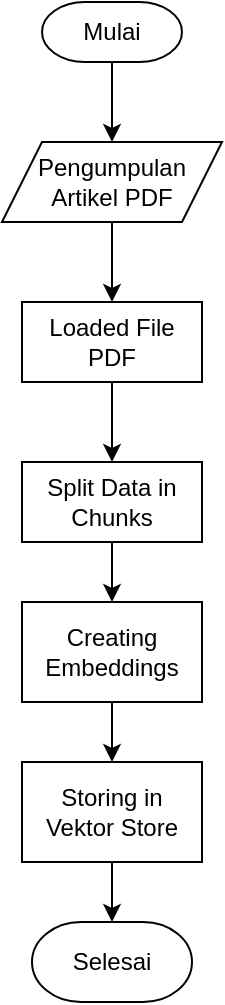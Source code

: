 <mxfile version="24.7.6" pages="3">
  <diagram name="Page-1" id="Ul3_fINKxTT0tSCHsO0y">
    <mxGraphModel dx="880" dy="434" grid="1" gridSize="10" guides="1" tooltips="1" connect="1" arrows="1" fold="1" page="1" pageScale="1" pageWidth="850" pageHeight="1100" math="0" shadow="0">
      <root>
        <mxCell id="0" />
        <mxCell id="1" parent="0" />
        <mxCell id="txFH7ymlwQBlnBfHZWES-2" value="Pengumpulan Artikel PDF" style="shape=parallelogram;perimeter=parallelogramPerimeter;whiteSpace=wrap;html=1;fixedSize=1;" vertex="1" parent="1">
          <mxGeometry x="250" y="150" width="110" height="40" as="geometry" />
        </mxCell>
        <mxCell id="txFH7ymlwQBlnBfHZWES-3" value="Loaded File PDF" style="rounded=0;whiteSpace=wrap;html=1;" vertex="1" parent="1">
          <mxGeometry x="260" y="230" width="90" height="40" as="geometry" />
        </mxCell>
        <mxCell id="txFH7ymlwQBlnBfHZWES-4" value="Split Data in Chunks" style="rounded=0;whiteSpace=wrap;html=1;" vertex="1" parent="1">
          <mxGeometry x="260" y="310" width="90" height="40" as="geometry" />
        </mxCell>
        <mxCell id="txFH7ymlwQBlnBfHZWES-5" value="Creating Embeddings" style="rounded=0;whiteSpace=wrap;html=1;" vertex="1" parent="1">
          <mxGeometry x="260" y="380" width="90" height="50" as="geometry" />
        </mxCell>
        <mxCell id="txFH7ymlwQBlnBfHZWES-6" value="Storing in Vektor Store" style="rounded=0;whiteSpace=wrap;html=1;" vertex="1" parent="1">
          <mxGeometry x="260" y="460" width="90" height="50" as="geometry" />
        </mxCell>
        <mxCell id="txFH7ymlwQBlnBfHZWES-8" value="Mulai" style="strokeWidth=1;html=1;shape=mxgraph.flowchart.terminator;whiteSpace=wrap;" vertex="1" parent="1">
          <mxGeometry x="270" y="80" width="70" height="30" as="geometry" />
        </mxCell>
        <mxCell id="txFH7ymlwQBlnBfHZWES-9" value="Selesai" style="strokeWidth=1;html=1;shape=mxgraph.flowchart.terminator;whiteSpace=wrap;" vertex="1" parent="1">
          <mxGeometry x="265" y="540" width="80" height="40" as="geometry" />
        </mxCell>
        <mxCell id="WtCDkRIPCKHpgmpOEXzo-1" value="" style="endArrow=classic;html=1;rounded=0;exitX=0.5;exitY=1;exitDx=0;exitDy=0;exitPerimeter=0;entryX=0.5;entryY=0;entryDx=0;entryDy=0;" edge="1" parent="1" source="txFH7ymlwQBlnBfHZWES-8" target="txFH7ymlwQBlnBfHZWES-2">
          <mxGeometry width="50" height="50" relative="1" as="geometry">
            <mxPoint x="400" y="310" as="sourcePoint" />
            <mxPoint x="450" y="260" as="targetPoint" />
          </mxGeometry>
        </mxCell>
        <mxCell id="WtCDkRIPCKHpgmpOEXzo-2" value="" style="endArrow=classic;html=1;rounded=0;exitX=0.5;exitY=1;exitDx=0;exitDy=0;entryX=0.5;entryY=0;entryDx=0;entryDy=0;" edge="1" parent="1" source="txFH7ymlwQBlnBfHZWES-2" target="txFH7ymlwQBlnBfHZWES-3">
          <mxGeometry width="50" height="50" relative="1" as="geometry">
            <mxPoint x="400" y="310" as="sourcePoint" />
            <mxPoint x="450" y="260" as="targetPoint" />
          </mxGeometry>
        </mxCell>
        <mxCell id="WtCDkRIPCKHpgmpOEXzo-3" value="" style="endArrow=classic;html=1;rounded=0;exitX=0.5;exitY=1;exitDx=0;exitDy=0;entryX=0.5;entryY=0;entryDx=0;entryDy=0;" edge="1" parent="1" source="txFH7ymlwQBlnBfHZWES-3" target="txFH7ymlwQBlnBfHZWES-4">
          <mxGeometry width="50" height="50" relative="1" as="geometry">
            <mxPoint x="400" y="500" as="sourcePoint" />
            <mxPoint x="450" y="450" as="targetPoint" />
          </mxGeometry>
        </mxCell>
        <mxCell id="WtCDkRIPCKHpgmpOEXzo-4" value="" style="endArrow=classic;html=1;rounded=0;exitX=0.5;exitY=1;exitDx=0;exitDy=0;entryX=0.5;entryY=0;entryDx=0;entryDy=0;" edge="1" parent="1" source="txFH7ymlwQBlnBfHZWES-4" target="txFH7ymlwQBlnBfHZWES-5">
          <mxGeometry width="50" height="50" relative="1" as="geometry">
            <mxPoint x="400" y="500" as="sourcePoint" />
            <mxPoint x="450" y="450" as="targetPoint" />
          </mxGeometry>
        </mxCell>
        <mxCell id="WtCDkRIPCKHpgmpOEXzo-5" value="" style="endArrow=classic;html=1;rounded=0;exitX=0.5;exitY=1;exitDx=0;exitDy=0;entryX=0.5;entryY=0;entryDx=0;entryDy=0;" edge="1" parent="1" source="txFH7ymlwQBlnBfHZWES-5" target="txFH7ymlwQBlnBfHZWES-6">
          <mxGeometry width="50" height="50" relative="1" as="geometry">
            <mxPoint x="400" y="500" as="sourcePoint" />
            <mxPoint x="450" y="450" as="targetPoint" />
          </mxGeometry>
        </mxCell>
        <mxCell id="WtCDkRIPCKHpgmpOEXzo-6" value="" style="endArrow=classic;html=1;rounded=0;exitX=0.5;exitY=1;exitDx=0;exitDy=0;entryX=0.5;entryY=0;entryDx=0;entryDy=0;entryPerimeter=0;" edge="1" parent="1" source="txFH7ymlwQBlnBfHZWES-6" target="txFH7ymlwQBlnBfHZWES-9">
          <mxGeometry width="50" height="50" relative="1" as="geometry">
            <mxPoint x="400" y="500" as="sourcePoint" />
            <mxPoint x="450" y="450" as="targetPoint" />
          </mxGeometry>
        </mxCell>
      </root>
    </mxGraphModel>
  </diagram>
  <diagram id="EYy8K0U2KdcDFt_vhnHx" name="Page-2">
    <mxGraphModel dx="880" dy="434" grid="1" gridSize="10" guides="1" tooltips="1" connect="1" arrows="1" fold="1" page="1" pageScale="1" pageWidth="850" pageHeight="1100" math="0" shadow="0">
      <root>
        <mxCell id="0" />
        <mxCell id="1" parent="0" />
        <mxCell id="8f1gHLm5ahMWq_KJoHQi-1" value="Mulai" style="strokeWidth=1;html=1;shape=mxgraph.flowchart.terminator;whiteSpace=wrap;" vertex="1" parent="1">
          <mxGeometry x="280" y="40" width="80" height="40" as="geometry" />
        </mxCell>
        <mxCell id="8f1gHLm5ahMWq_KJoHQi-2" value="Pertanyaan Users" style="shape=parallelogram;perimeter=parallelogramPerimeter;whiteSpace=wrap;html=1;fixedSize=1;" vertex="1" parent="1">
          <mxGeometry x="252.5" y="110" width="135" height="30" as="geometry" />
        </mxCell>
        <mxCell id="8f1gHLm5ahMWq_KJoHQi-3" value="Embeddings Query" style="rounded=0;whiteSpace=wrap;html=1;" vertex="1" parent="1">
          <mxGeometry x="260" y="180" width="120" height="30" as="geometry" />
        </mxCell>
        <mxCell id="8f1gHLm5ahMWq_KJoHQi-4" value="Similarity Search dalam Chromadb" style="rounded=0;whiteSpace=wrap;html=1;" vertex="1" parent="1">
          <mxGeometry x="260" y="240" width="120" height="40" as="geometry" />
        </mxCell>
        <mxCell id="8f1gHLm5ahMWq_KJoHQi-5" value="Rank Result" style="rounded=0;whiteSpace=wrap;html=1;" vertex="1" parent="1">
          <mxGeometry x="275" y="310" width="90" height="30" as="geometry" />
        </mxCell>
        <mxCell id="8f1gHLm5ahMWq_KJoHQi-6" value="LLM Generate" style="rounded=0;whiteSpace=wrap;html=1;" vertex="1" parent="1">
          <mxGeometry x="273.75" y="370" width="92.5" height="30" as="geometry" />
        </mxCell>
        <mxCell id="8f1gHLm5ahMWq_KJoHQi-7" value="Jawaban" style="shape=parallelogram;perimeter=parallelogramPerimeter;whiteSpace=wrap;html=1;fixedSize=1;" vertex="1" parent="1">
          <mxGeometry x="270" y="430" width="100" height="30" as="geometry" />
        </mxCell>
        <mxCell id="8f1gHLm5ahMWq_KJoHQi-8" value="Selesai" style="strokeWidth=1;html=1;shape=mxgraph.flowchart.terminator;whiteSpace=wrap;" vertex="1" parent="1">
          <mxGeometry x="280" y="490" width="80" height="40" as="geometry" />
        </mxCell>
        <mxCell id="X3_yEc7OBmHjchs0k9l7-1" value="" style="endArrow=classic;html=1;rounded=0;exitX=0.5;exitY=1;exitDx=0;exitDy=0;exitPerimeter=0;entryX=0.5;entryY=0;entryDx=0;entryDy=0;" edge="1" parent="1" source="8f1gHLm5ahMWq_KJoHQi-1" target="8f1gHLm5ahMWq_KJoHQi-2">
          <mxGeometry width="50" height="50" relative="1" as="geometry">
            <mxPoint x="400" y="90" as="sourcePoint" />
            <mxPoint x="450" y="40" as="targetPoint" />
          </mxGeometry>
        </mxCell>
        <mxCell id="X3_yEc7OBmHjchs0k9l7-2" value="" style="endArrow=classic;html=1;rounded=0;exitX=0.5;exitY=1;exitDx=0;exitDy=0;entryX=0.5;entryY=0;entryDx=0;entryDy=0;" edge="1" parent="1" source="8f1gHLm5ahMWq_KJoHQi-2" target="8f1gHLm5ahMWq_KJoHQi-3">
          <mxGeometry width="50" height="50" relative="1" as="geometry">
            <mxPoint x="400" y="290" as="sourcePoint" />
            <mxPoint x="450" y="240" as="targetPoint" />
          </mxGeometry>
        </mxCell>
        <mxCell id="X3_yEc7OBmHjchs0k9l7-3" value="" style="endArrow=classic;html=1;rounded=0;exitX=0.5;exitY=1;exitDx=0;exitDy=0;entryX=0.5;entryY=0;entryDx=0;entryDy=0;" edge="1" parent="1" source="8f1gHLm5ahMWq_KJoHQi-3" target="8f1gHLm5ahMWq_KJoHQi-4">
          <mxGeometry width="50" height="50" relative="1" as="geometry">
            <mxPoint x="400" y="290" as="sourcePoint" />
            <mxPoint x="450" y="240" as="targetPoint" />
          </mxGeometry>
        </mxCell>
        <mxCell id="X3_yEc7OBmHjchs0k9l7-4" value="" style="endArrow=classic;html=1;rounded=0;exitX=0.5;exitY=1;exitDx=0;exitDy=0;entryX=0.5;entryY=0;entryDx=0;entryDy=0;" edge="1" parent="1" source="8f1gHLm5ahMWq_KJoHQi-4" target="8f1gHLm5ahMWq_KJoHQi-5">
          <mxGeometry width="50" height="50" relative="1" as="geometry">
            <mxPoint x="400" y="290" as="sourcePoint" />
            <mxPoint x="450" y="240" as="targetPoint" />
          </mxGeometry>
        </mxCell>
        <mxCell id="X3_yEc7OBmHjchs0k9l7-5" value="" style="endArrow=classic;html=1;rounded=0;exitX=0.5;exitY=1;exitDx=0;exitDy=0;entryX=0.5;entryY=0;entryDx=0;entryDy=0;" edge="1" parent="1" source="8f1gHLm5ahMWq_KJoHQi-5" target="8f1gHLm5ahMWq_KJoHQi-6">
          <mxGeometry width="50" height="50" relative="1" as="geometry">
            <mxPoint x="400" y="500" as="sourcePoint" />
            <mxPoint x="450" y="450" as="targetPoint" />
          </mxGeometry>
        </mxCell>
        <mxCell id="X3_yEc7OBmHjchs0k9l7-6" value="" style="endArrow=classic;html=1;rounded=0;exitX=0.5;exitY=1;exitDx=0;exitDy=0;entryX=0.5;entryY=0;entryDx=0;entryDy=0;" edge="1" parent="1" source="8f1gHLm5ahMWq_KJoHQi-6" target="8f1gHLm5ahMWq_KJoHQi-7">
          <mxGeometry width="50" height="50" relative="1" as="geometry">
            <mxPoint x="400" y="500" as="sourcePoint" />
            <mxPoint x="450" y="450" as="targetPoint" />
          </mxGeometry>
        </mxCell>
        <mxCell id="X3_yEc7OBmHjchs0k9l7-7" value="" style="endArrow=classic;html=1;rounded=0;exitX=0.5;exitY=1;exitDx=0;exitDy=0;entryX=0.5;entryY=0;entryDx=0;entryDy=0;entryPerimeter=0;" edge="1" parent="1" source="8f1gHLm5ahMWq_KJoHQi-7" target="8f1gHLm5ahMWq_KJoHQi-8">
          <mxGeometry width="50" height="50" relative="1" as="geometry">
            <mxPoint x="400" y="500" as="sourcePoint" />
            <mxPoint x="450" y="450" as="targetPoint" />
          </mxGeometry>
        </mxCell>
      </root>
    </mxGraphModel>
  </diagram>
  <diagram id="1JQCiV3P5I1MW2gMy3-1" name="Page-3">
    <mxGraphModel dx="880" dy="434" grid="1" gridSize="10" guides="1" tooltips="1" connect="1" arrows="1" fold="1" page="1" pageScale="1" pageWidth="850" pageHeight="1100" math="0" shadow="0">
      <root>
        <mxCell id="0" />
        <mxCell id="1" parent="0" />
        <mxCell id="t-C_ZL2AXK9a4QPmHiR4-1" value="Selesai" style="strokeWidth=1;html=1;shape=mxgraph.flowchart.terminator;whiteSpace=wrap;" vertex="1" parent="1">
          <mxGeometry x="530" y="220" width="80" height="30" as="geometry" />
        </mxCell>
        <mxCell id="t-C_ZL2AXK9a4QPmHiR4-2" value="Tampilan Awal" style="rounded=0;whiteSpace=wrap;html=1;" vertex="1" parent="1">
          <mxGeometry x="295" y="110" width="70" height="50" as="geometry" />
        </mxCell>
        <mxCell id="t-C_ZL2AXK9a4QPmHiR4-3" value="User Input Pertanyaan" style="shape=parallelogram;perimeter=parallelogramPerimeter;whiteSpace=wrap;html=1;fixedSize=1;" vertex="1" parent="1">
          <mxGeometry x="280" y="200" width="100" height="50" as="geometry" />
        </mxCell>
        <mxCell id="t-C_ZL2AXK9a4QPmHiR4-5" value="Mulai" style="strokeWidth=1;html=1;shape=mxgraph.flowchart.terminator;whiteSpace=wrap;" vertex="1" parent="1">
          <mxGeometry x="300" y="50" width="80" height="30" as="geometry" />
        </mxCell>
        <mxCell id="t-C_ZL2AXK9a4QPmHiR4-6" value="Output Jawaban" style="shape=parallelogram;perimeter=parallelogramPerimeter;whiteSpace=wrap;html=1;fixedSize=1;" vertex="1" parent="1">
          <mxGeometry x="285" y="400" width="80" height="60" as="geometry" />
        </mxCell>
        <mxCell id="t-C_ZL2AXK9a4QPmHiR4-8" value="Pertanyaan Diproses" style="rounded=0;whiteSpace=wrap;html=1;" vertex="1" parent="1">
          <mxGeometry x="270" y="290" width="120" height="50" as="geometry" />
        </mxCell>
      </root>
    </mxGraphModel>
  </diagram>
</mxfile>
